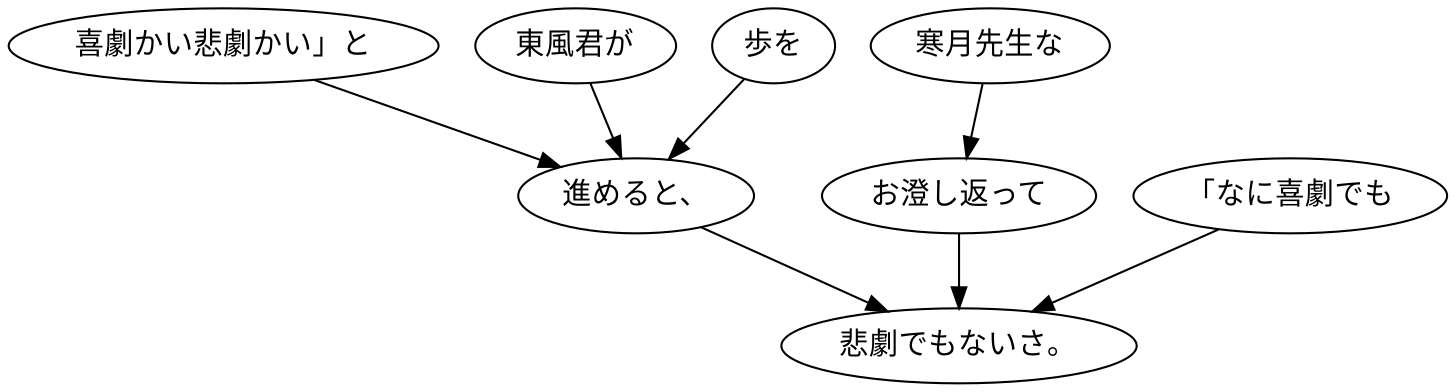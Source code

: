 digraph graph3763 {
	node0 [label="喜劇かい悲劇かい」と"];
	node1 [label="東風君が"];
	node2 [label="歩を"];
	node3 [label="進めると、"];
	node4 [label="寒月先生な"];
	node5 [label="お澄し返って"];
	node6 [label="「なに喜劇でも"];
	node7 [label="悲劇でもないさ。"];
	node0 -> node3;
	node1 -> node3;
	node2 -> node3;
	node3 -> node7;
	node4 -> node5;
	node5 -> node7;
	node6 -> node7;
}
